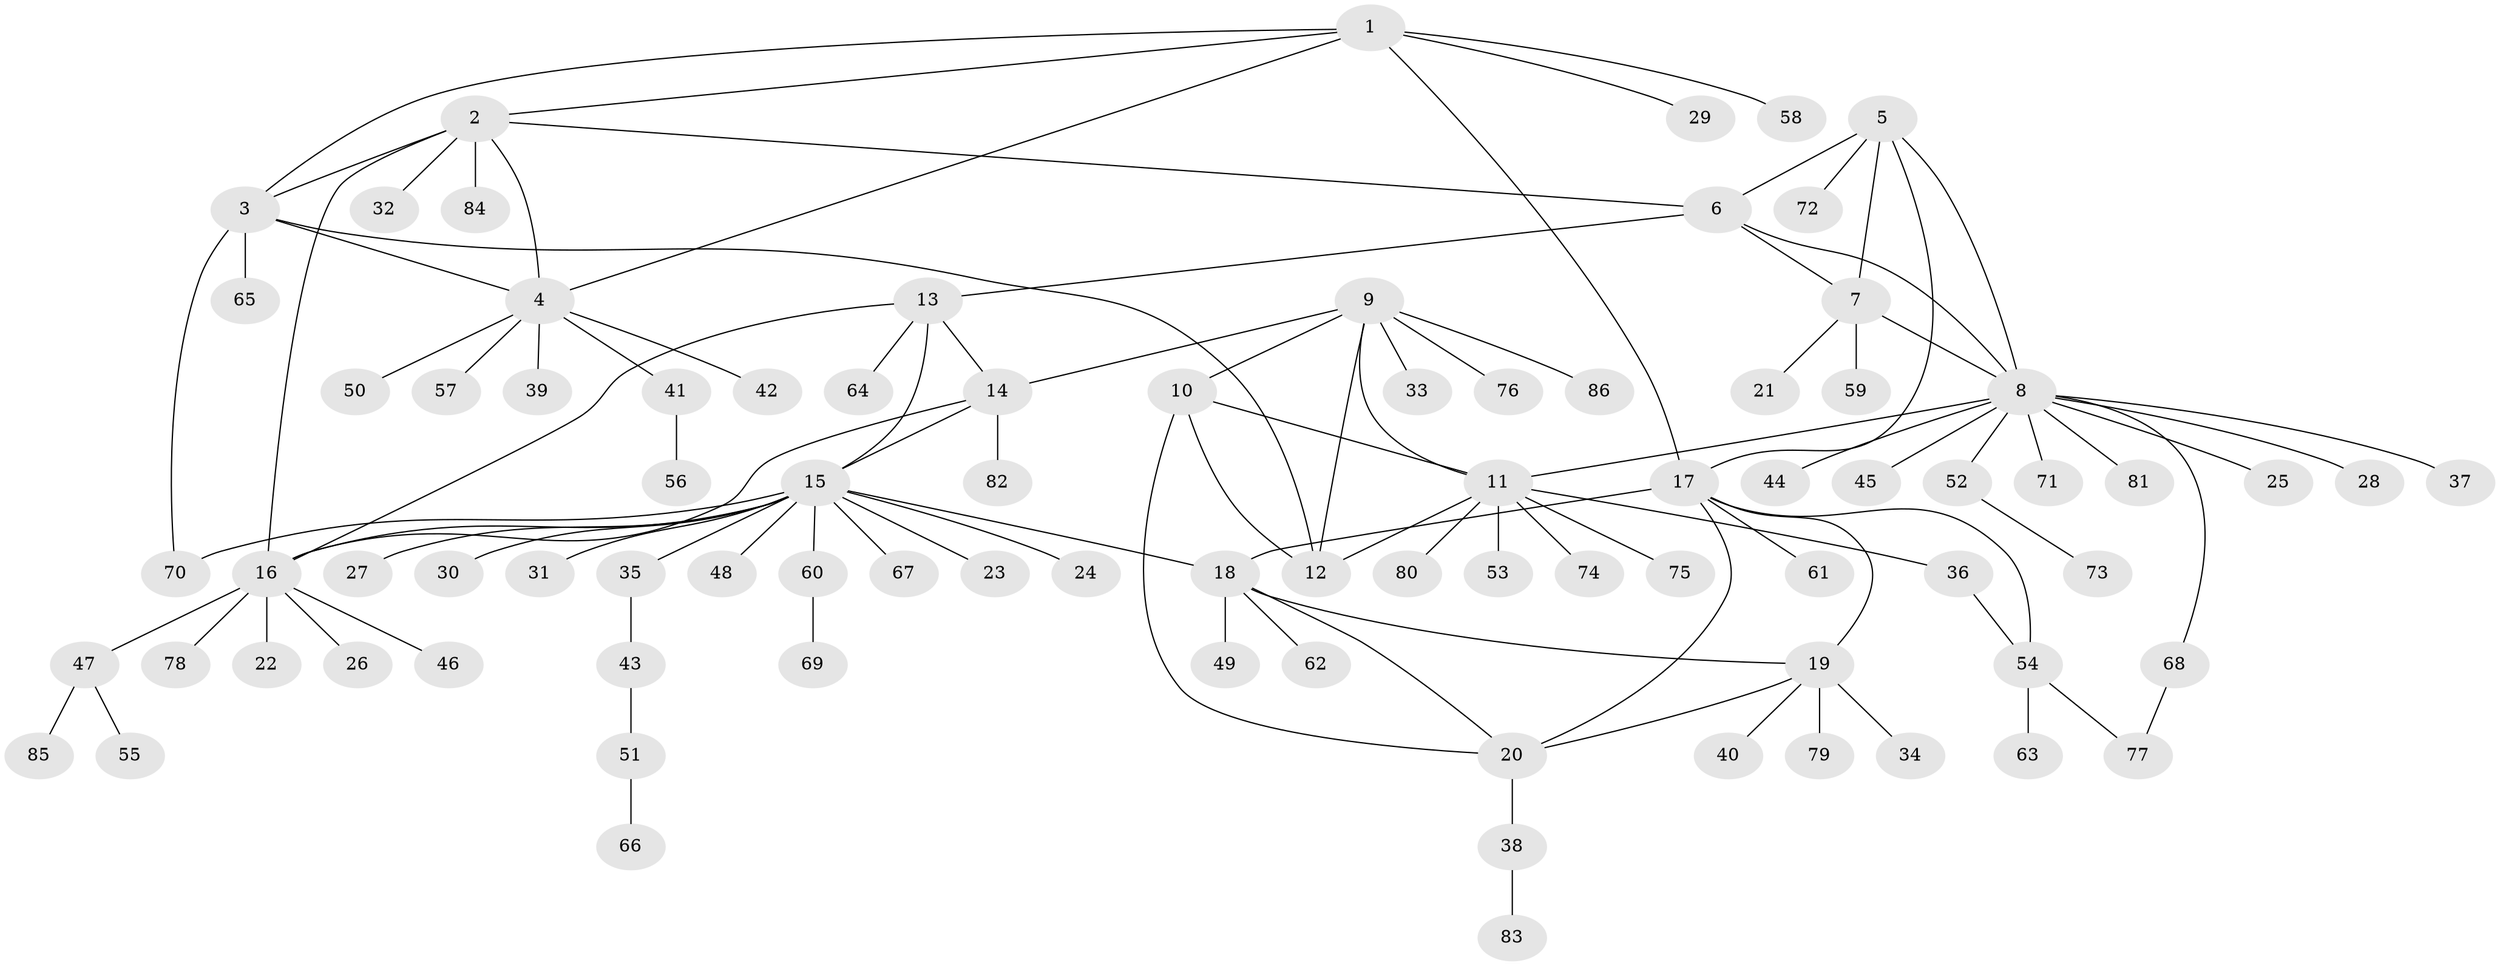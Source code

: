 // coarse degree distribution, {1: 0.5769230769230769, 10: 0.038461538461538464, 3: 0.07692307692307693, 7: 0.07692307692307693, 5: 0.11538461538461539, 4: 0.11538461538461539}
// Generated by graph-tools (version 1.1) at 2025/37/03/04/25 23:37:50]
// undirected, 86 vertices, 109 edges
graph export_dot {
  node [color=gray90,style=filled];
  1;
  2;
  3;
  4;
  5;
  6;
  7;
  8;
  9;
  10;
  11;
  12;
  13;
  14;
  15;
  16;
  17;
  18;
  19;
  20;
  21;
  22;
  23;
  24;
  25;
  26;
  27;
  28;
  29;
  30;
  31;
  32;
  33;
  34;
  35;
  36;
  37;
  38;
  39;
  40;
  41;
  42;
  43;
  44;
  45;
  46;
  47;
  48;
  49;
  50;
  51;
  52;
  53;
  54;
  55;
  56;
  57;
  58;
  59;
  60;
  61;
  62;
  63;
  64;
  65;
  66;
  67;
  68;
  69;
  70;
  71;
  72;
  73;
  74;
  75;
  76;
  77;
  78;
  79;
  80;
  81;
  82;
  83;
  84;
  85;
  86;
  1 -- 2;
  1 -- 3;
  1 -- 4;
  1 -- 17;
  1 -- 29;
  1 -- 58;
  2 -- 3;
  2 -- 4;
  2 -- 6;
  2 -- 16;
  2 -- 32;
  2 -- 84;
  3 -- 4;
  3 -- 12;
  3 -- 65;
  3 -- 70;
  4 -- 39;
  4 -- 41;
  4 -- 42;
  4 -- 50;
  4 -- 57;
  5 -- 6;
  5 -- 7;
  5 -- 8;
  5 -- 17;
  5 -- 72;
  6 -- 7;
  6 -- 8;
  6 -- 13;
  7 -- 8;
  7 -- 21;
  7 -- 59;
  8 -- 11;
  8 -- 25;
  8 -- 28;
  8 -- 37;
  8 -- 44;
  8 -- 45;
  8 -- 52;
  8 -- 68;
  8 -- 71;
  8 -- 81;
  9 -- 10;
  9 -- 11;
  9 -- 12;
  9 -- 14;
  9 -- 33;
  9 -- 76;
  9 -- 86;
  10 -- 11;
  10 -- 12;
  10 -- 20;
  11 -- 12;
  11 -- 36;
  11 -- 53;
  11 -- 74;
  11 -- 75;
  11 -- 80;
  13 -- 14;
  13 -- 15;
  13 -- 16;
  13 -- 64;
  14 -- 15;
  14 -- 16;
  14 -- 82;
  15 -- 16;
  15 -- 18;
  15 -- 23;
  15 -- 24;
  15 -- 27;
  15 -- 30;
  15 -- 31;
  15 -- 35;
  15 -- 48;
  15 -- 60;
  15 -- 67;
  15 -- 70;
  16 -- 22;
  16 -- 26;
  16 -- 46;
  16 -- 47;
  16 -- 78;
  17 -- 18;
  17 -- 19;
  17 -- 20;
  17 -- 54;
  17 -- 61;
  18 -- 19;
  18 -- 20;
  18 -- 49;
  18 -- 62;
  19 -- 20;
  19 -- 34;
  19 -- 40;
  19 -- 79;
  20 -- 38;
  35 -- 43;
  36 -- 54;
  38 -- 83;
  41 -- 56;
  43 -- 51;
  47 -- 55;
  47 -- 85;
  51 -- 66;
  52 -- 73;
  54 -- 63;
  54 -- 77;
  60 -- 69;
  68 -- 77;
}
